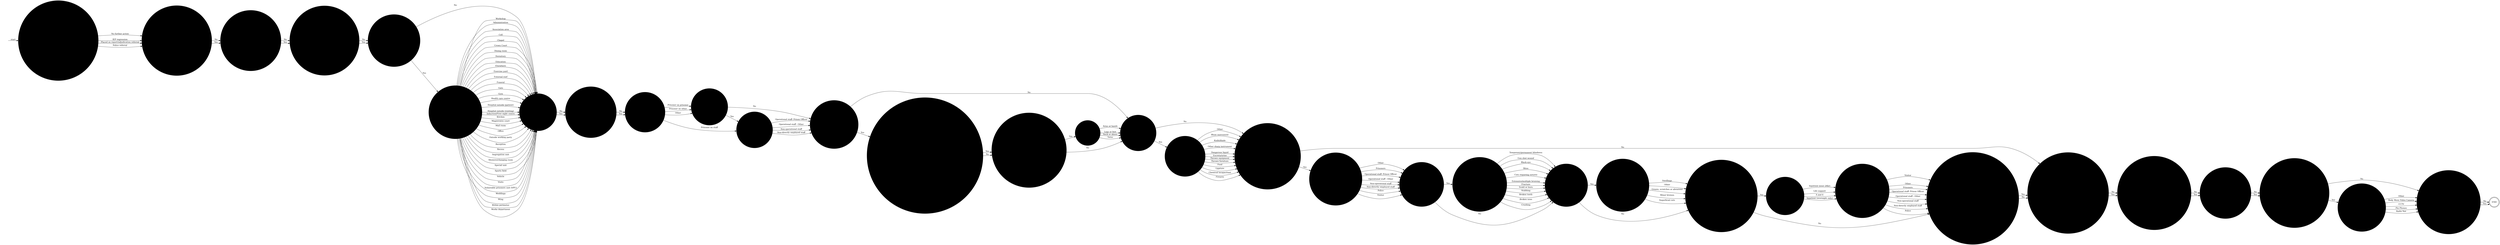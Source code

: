 digraph OLD_ASSAULT3 {  rankdir=LR;
  node [shape = circle];
  START_NODE [label="", shape=none];
  START_NODE -> 61246 [label = "start"];
  END_NODE [label="END", shape="doublecircle"];
  61246 [label = "What was the main management outcome of this incident?", style="filled", color="#DDD"];
  61246 -> 61247 [label = "No further action", style="filled", color="#DDD"];
  61246 -> 61247 [label = "IEP regression", style="filled", color="#DDD"];
  61246 -> 61247 [label = "Placed on report/adjudication referral", style="filled", color="#DDD"];
  61246 -> 61247 [label = "Police referral", style="filled", color="#DDD"];
  61247 [label = "Is any member of staff facing disciplinary charges?", style="filled", color="#DDD"];
  61247 -> 61248 [label = "No", style="filled", color="#DDD"];
  61247 -> 61248 [label = "Yes", style="filled", color="#DDD"];
  61248 [label = "Is there any media interest in this incident?", style="filled", color="#DDD"];
  61248 -> 61249 [label = "No", style="filled", color="#DDD"];
  61248 -> 61249 [label = "Yes", style="filled", color="#DDD"];
  61249 [label = "Has the prison service press office been informed?", style="filled", color="#DDD"];
  61249 -> 61250 [label = "No", style="filled", color="#DDD"];
  61249 -> 61250 [label = "Yes", style="filled", color="#DDD"];
  61250 [label = "Is the location of the incident known?", style="filled", color="#DDD"];
  61250 -> 61252 [label = "No", style="filled", color="#DDD"];
  61250 -> 61251 [label = "Yes", style="filled", color="#DDD"];
  61251 [label = "What was the location of the incident?", style="filled", color="#DDD"];
  61251 -> 61252 [label = "Administration", style="filled", color="#DDD"];
  61251 -> 61252 [label = "Association area", style="filled", color="#DDD"];
  61251 -> 61252 [label = "Cell", style="filled", color="#DDD"];
  61251 -> 61252 [label = "Chapel", style="filled", color="#DDD"];
  61251 -> 61252 [label = "Crown Court", style="filled", color="#DDD"];
  61251 -> 61252 [label = "Dining room", style="filled", color="#DDD"];
  61251 -> 61252 [label = "Dormitory", style="filled", color="#DDD"];
  61251 -> 61252 [label = "Education", style="filled", color="#DDD"];
  61251 -> 61252 [label = "Elsewhere", style="filled", color="#DDD"];
  61251 -> 61252 [label = "Exercise yard", style="filled", color="#DDD"];
  61251 -> 61252 [label = "External roof", style="filled", color="#DDD"];
  61251 -> 61252 [label = "Funeral", style="filled", color="#DDD"];
  61251 -> 61252 [label = "Gate", style="filled", color="#DDD"];
  61251 -> 61252 [label = "Gym", style="filled", color="#DDD"];
  61251 -> 61252 [label = "Health care centre", style="filled", color="#DDD"];
  61251 -> 61252 [label = "Hospital outside (patient)", style="filled", color="#DDD"];
  61251 -> 61252 [label = "Hospital outside (visiting)", style="filled", color="#DDD"];
  61251 -> 61252 [label = "Induction/First night centre", style="filled", color="#DDD"];
  61251 -> 61252 [label = "Kitchen", style="filled", color="#DDD"];
  61251 -> 61252 [label = "Magistrates court", style="filled", color="#DDD"];
  61251 -> 61252 [label = "Mail room", style="filled", color="#DDD"];
  61251 -> 61252 [label = "Office", style="filled", color="#DDD"];
  61251 -> 61252 [label = "Outside working party", style="filled", color="#DDD"];
  61251 -> 61252 [label = "Reception", style="filled", color="#DDD"];
  61251 -> 61252 [label = "Recess", style="filled", color="#DDD"];
  61251 -> 61252 [label = "Segregation unit", style="filled", color="#DDD"];
  61251 -> 61252 [label = "Showers/changing room", style="filled", color="#DDD"];
  61251 -> 61252 [label = "Special unit", style="filled", color="#DDD"];
  61251 -> 61252 [label = "Sports field", style="filled", color="#DDD"];
  61251 -> 61252 [label = "Vehicle", style="filled", color="#DDD"];
  61251 -> 61252 [label = "Visits", style="filled", color="#DDD"];
  61251 -> 61252 [label = "Vulnerable prisoners unit (VPU)", style="filled", color="#DDD"];
  61251 -> 61252 [label = "Weddings", style="filled", color="#DDD"];
  61251 -> 61252 [label = "Wing", style="filled", color="#DDD"];
  61251 -> 61252 [label = "Within perimeter", style="filled", color="#DDD"];
  61251 -> 61252 [label = "Works department", style="filled", color="#DDD"];
  61251 -> 61252 [label = "Workshop", style="filled", color="#DDD"];
  61252 [label = "Was this a sexual assault?", style="filled", color="#DDD"];
  61252 -> 61253 [label = "No", style="filled", color="#DDD"];
  61252 -> 61253 [label = "Yes", style="filled", color="#DDD"];
  61253 [label = "Did the assault occur during a fight?", style="filled", color="#DDD"];
  61253 -> 61254 [label = "No", style="filled", color="#DDD"];
  61253 -> 61254 [label = "Yes", style="filled", color="#DDD"];
  61254 [label = "What type of assault was it?", style="filled", color="#DDD"];
  61254 -> 61255 [label = "Prisoner on prisoner", style="filled", color="#DDD"];
  61254 -> 61256 [label = "Prisoner on staff", style="filled", color="#DDD"];
  61254 -> 61255 [label = "Prisoner on other", style="filled", color="#DDD"];
  61254 -> 61255 [label = "Other", style="filled", color="#DDD"];
  61255 [label = "Were any staff assaulted?", style="filled", color="#DDD"];
  61255 -> 61257 [label = "No", style="filled", color="#DDD"];
  61255 -> 61256 [label = "Yes", style="filled", color="#DDD"];
  61256 [label = "Describe the type of staff", style="filled", color="#DDD"];
  61256 -> 61257 [label = "Operational staff- Prison Officer", style="filled", color="#DDD"];
  61256 -> 61257 [label = "Operational staff - Other", style="filled", color="#DDD"];
  61256 -> 61257 [label = "Non-operational staff", style="filled", color="#DDD"];
  61256 -> 61257 [label = "Non-directly employed staff", style="filled", color="#DDD"];
  61257 [label = "Was spitting used in this incident?", style="filled", color="#DDD"];
  61257 -> 61261 [label = "No", style="filled", color="#DDD"];
  61257 -> 61258 [label = "Yes", style="filled", color="#DDD"];
  61258 [label = "Is the assailant known to have an infectious disease that can be transmitted in saliva?", style="filled", color="#DDD"];
  61258 -> 61259 [label = "No", style="filled", color="#DDD"];
  61258 -> 61259 [label = "Yes", style="filled", color="#DDD"];
  61259 [label = "Did the saliva hit the body or clothing of the victim(s)?", style="filled", color="#DDD"];
  61259 -> 61261 [label = "No", style="filled", color="#DDD"];
  61259 -> 61260 [label = "Yes", style="filled", color="#DDD"];
  61260 [label = "Where did it hit?", style="filled", color="#DDD"];
  61260 -> 61261 [label = "Neck or above", style="filled", color="#DDD"];
  61260 -> 61261 [label = "Torso", style="filled", color="#DDD"];
  61260 -> 61261 [label = "Arms or hands", style="filled", color="#DDD"];
  61260 -> 61261 [label = "Legs or feet", style="filled", color="#DDD"];
  61261 [label = "Were any weapons used?", style="filled", color="#DDD"];
  61261 -> 61263 [label = "No", style="filled", color="#DDD"];
  61261 -> 61262 [label = "Yes", style="filled", color="#DDD"];
  61262 [label = "Describe the weapons used?", style="filled", color="#DDD"];
  61262 -> 61263 [label = "Blunt instrument", style="filled", color="#DDD"];
  61262 -> 61263 [label = "Knife/blade", style="filled", color="#DDD"];
  61262 -> 61263 [label = "Other sharp instrument", style="filled", color="#DDD"];
  61262 -> 61263 [label = "Dangerous liquid", style="filled", color="#DDD"];
  61262 -> 61263 [label = "Excreta/urine", style="filled", color="#DDD"];
  61262 -> 61263 [label = "Thrown equipment", style="filled", color="#DDD"];
  61262 -> 61263 [label = "Thrown furniture", style="filled", color="#DDD"];
  61262 -> 61263 [label = "Food", style="filled", color="#DDD"];
  61262 -> 61263 [label = "Ligature", style="filled", color="#DDD"];
  61262 -> 61263 [label = "Chemical incapacitant", style="filled", color="#DDD"];
  61262 -> 61263 [label = "Firearm", style="filled", color="#DDD"];
  61262 -> 61263 [label = "Other", style="filled", color="#DDD"];
  61263 [label = "Were any injuries received during this incident?", style="filled", color="#DDD"];
  61263 -> 61273 [label = "No", style="filled", color="#DDD"];
  61263 -> 61264 [label = "Yes", style="filled", color="#DDD"];
  61264 [label = "Enter description of person(s) injured", style="filled", color="#DDD"];
  61264 -> 61265 [label = "Prisoners", style="filled", color="#DDD"];
  61264 -> 61265 [label = "Operational staff- Prison Officer", style="filled", color="#DDD"];
  61264 -> 61265 [label = "Operational staff - Other", style="filled", color="#DDD"];
  61264 -> 61265 [label = "Non-operational staff", style="filled", color="#DDD"];
  61264 -> 61265 [label = "Non-directly employed staff", style="filled", color="#DDD"];
  61264 -> 61265 [label = "Police", style="filled", color="#DDD"];
  61264 -> 61265 [label = "Visitor", style="filled", color="#DDD"];
  61264 -> 61265 [label = "Other", style="filled", color="#DDD"];
  61265 [label = "Was a serious injury sustained?", style="filled", color="#DDD"];
  61265 -> 61267 [label = "No", style="filled", color="#DDD"];
  61265 -> 61266 [label = "Yes", style="filled", color="#DDD"];
  61266 [label = "Which serious injuries were sustained?", style="filled", color="#DDD"];
  61266 -> 61267 [label = "Black eye", style="filled", color="#DDD"];
  61266 -> 61267 [label = "Bites", style="filled", color="#DDD"];
  61266 -> 61267 [label = "Cuts requiring sutures", style="filled", color="#DDD"];
  61266 -> 61267 [label = "Extensive/multiple bruising", style="filled", color="#DDD"];
  61266 -> 61267 [label = "Fracture", style="filled", color="#DDD"];
  61266 -> 61267 [label = "Scald or burn", style="filled", color="#DDD"];
  61266 -> 61267 [label = "Stabbing", style="filled", color="#DDD"];
  61266 -> 61267 [label = "Broken teeth", style="filled", color="#DDD"];
  61266 -> 61267 [label = "Broken nose", style="filled", color="#DDD"];
  61266 -> 61267 [label = "Crushing", style="filled", color="#DDD"];
  61266 -> 61267 [label = "Temporary/permanent blindness", style="filled", color="#DDD"];
  61266 -> 61267 [label = "Gun shot wound", style="filled", color="#DDD"];
  61267 [label = "Was a minor injury sustained?", style="filled", color="#DDD"];
  61267 -> 61269 [label = "No", style="filled", color="#DDD"];
  61267 -> 61268 [label = "Yes", style="filled", color="#DDD"];
  61268 [label = "Which minor injuries were sustained?", style="filled", color="#DDD"];
  61268 -> 61269 [label = "Grazes, scratches or abrasions", style="filled", color="#DDD"];
  61268 -> 61269 [label = "Minor bruises", style="filled", color="#DDD"];
  61268 -> 61269 [label = "Superficial cuts", style="filled", color="#DDD"];
  61268 -> 61269 [label = "Swellings", style="filled", color="#DDD"];
  61268 -> 61269 [label = "Other", style="filled", color="#DDD"];
  61269 [label = "Did injuries result in attendance to outside hospital?", style="filled", color="#DDD"];
  61269 -> 61272 [label = "No", style="filled", color="#DDD"];
  61269 -> 61270 [label = "Yes", style="filled", color="#DDD"];
  61270 [label = "Type of hospital admission", style="filled", color="#DDD"];
  61270 -> 61271 [label = "A and E", style="filled", color="#DDD"];
  61270 -> 61271 [label = "Inpatient (overnight only)", style="filled", color="#DDD"];
  61270 -> 61271 [label = "Inpatient (over 24hr)", style="filled", color="#DDD"];
  61270 -> 61271 [label = "Life support", style="filled", color="#DDD"];
  61271 [label = "Who was admitted to outside hospital?", style="filled", color="#DDD"];
  61271 -> 61272 [label = "Prisoners", style="filled", color="#DDD"];
  61271 -> 61272 [label = "Operational staff- Prison Officer", style="filled", color="#DDD"];
  61271 -> 61272 [label = "Operational staff - Other", style="filled", color="#DDD"];
  61271 -> 61272 [label = "Non-operational staff", style="filled", color="#DDD"];
  61271 -> 61272 [label = "Non-directly employed staff", style="filled", color="#DDD"];
  61271 -> 61272 [label = "Police", style="filled", color="#DDD"];
  61271 -> 61272 [label = "Visitor", style="filled", color="#DDD"];
  61271 -> 61272 [label = "Other", style="filled", color="#DDD"];
  61272 [label = "Was medical treatment for concussion or internal injuries required?", style="filled", color="#DDD"];
  61272 -> 61273 [label = "No", style="filled", color="#DDD"];
  61272 -> 61273 [label = "Yes", style="filled", color="#DDD"];
  61273 [label = "Are there any staff now off duty as a result of this incident?", style="filled", color="#DDD"];
  61273 -> 61274 [label = "No", style="filled", color="#DDD"];
  61273 -> 61274 [label = "Yes", style="filled", color="#DDD"];
  61274 [label = "Are any staff on sick leave as a result of this incident?", style="filled", color="#DDD"];
  61274 -> 61275 [label = "No", style="filled", color="#DDD"];
  61274 -> 61275 [label = "Yes", style="filled", color="#DDD"];
  61275 [label = "Did the assault occur in public view?", style="filled", color="#DDD"];
  61275 -> 61276 [label = "No", style="filled", color="#DDD"];
  61275 -> 61276 [label = "Yes", style="filled", color="#DDD"];
  61276 [label = "Is there any audio or visual footage of the assault?", style="filled", color="#DDD"];
  61276 -> 61278 [label = "No", style="filled", color="#DDD"];
  61276 -> 61277 [label = "Yes", style="filled", color="#DDD"];
  61277 [label = "What is the source of the footage?", style="filled", color="#DDD"];
  61277 -> 61278 [label = "Body Worn Video Camera", style="filled", color="#DDD"];
  61277 -> 61278 [label = "CCTV", style="filled", color="#DDD"];
  61277 -> 61278 [label = "Pin Phones", style="filled", color="#DDD"];
  61277 -> 61278 [label = "Radio Net", style="filled", color="#DDD"];
  61277 -> 61278 [label = "Other", style="filled", color="#DDD"];
  61278 [label = "Was there an apparent reason for the assault?", style="filled", color="#DDD"];
  61278 -> END_NODE [label = "No", style="filled", color="#DDD"];
  61278 -> END_NODE [label = "Yes", style="filled", color="#DDD"];
}
